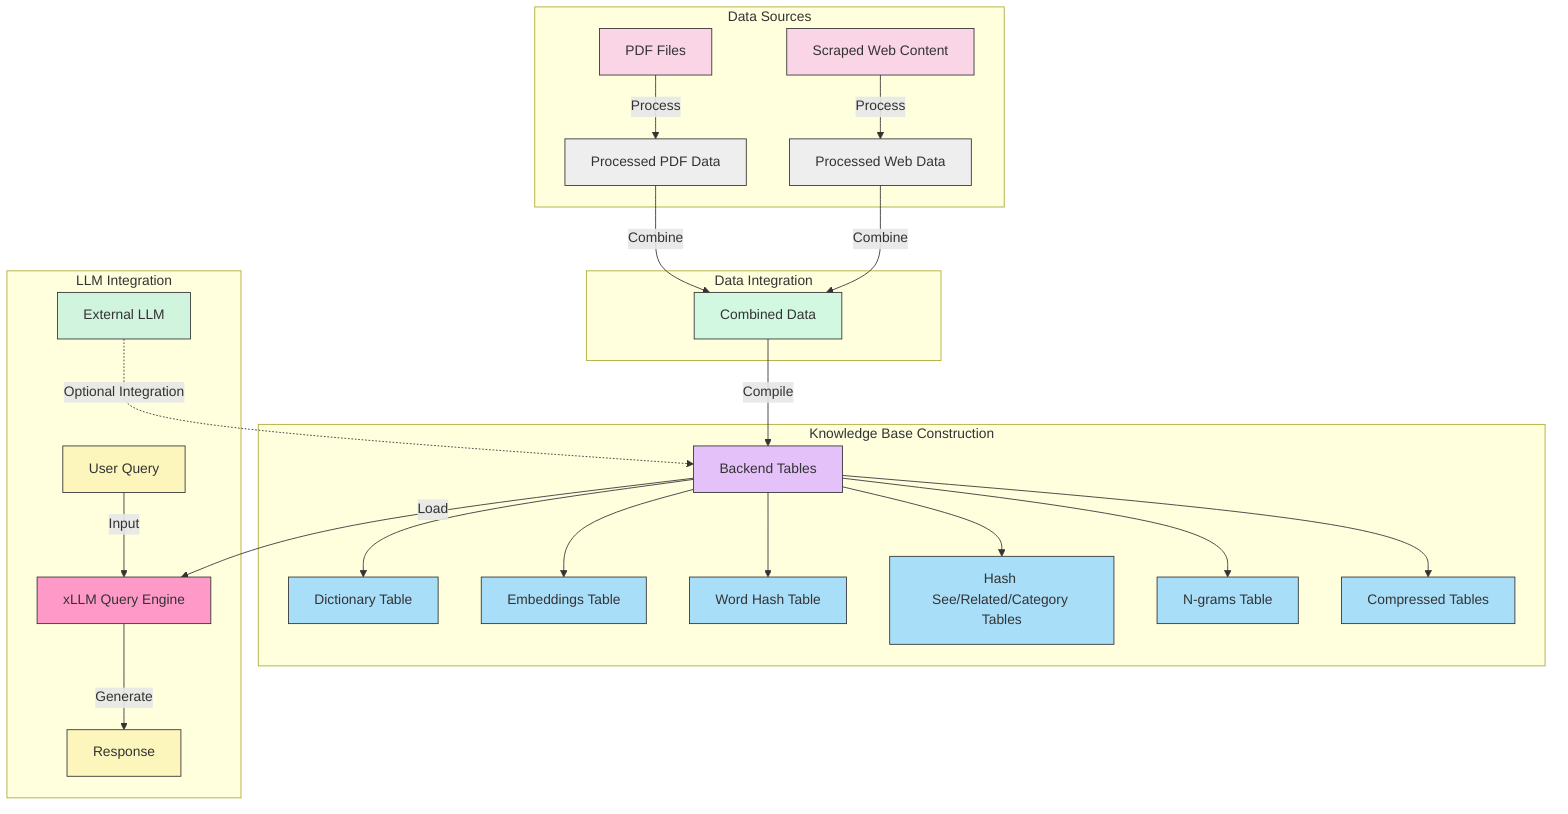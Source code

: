 graph TD
    subgraph "Data Sources"
        A[PDF Files] -->|Process| C[Processed PDF Data]
        B[Scraped Web Content] -->|Process| D[Processed Web Data]
    end

    subgraph "Data Integration"
        C -->|Combine| E[Combined Data]
        D -->|Combine| E
    end

    subgraph "Knowledge Base Construction"
        E -->|Compile| F[Backend Tables]
        F --> G[Dictionary Table]
        F --> H[Embeddings Table]
        F --> I[Word Hash Table]
        F --> J[Hash See/Related/Category Tables]
        F --> K[N-grams Table]
        F --> L[Compressed Tables]
    end

    subgraph "LLM Integration"
        F -->|Load| M[xLLM Query Engine]
        N[User Query] -->|Input| M
        M -->|Generate| O[Response]
        P[External LLM] -.->|Optional Integration| F
    end

    style A fill:#f9d5e5,stroke:#333,stroke-width:1px
    style B fill:#f9d5e5,stroke:#333,stroke-width:1px
    style C fill:#eeeeee,stroke:#333,stroke-width:1px
    style D fill:#eeeeee,stroke:#333,stroke-width:1px
    style E fill:#d3f8e2,stroke:#333,stroke-width:1px
    style F fill:#e4c1f9,stroke:#333,stroke-width:1px
    style G fill:#a9def9,stroke:#333,stroke-width:1px
    style H fill:#a9def9,stroke:#333,stroke-width:1px
    style I fill:#a9def9,stroke:#333,stroke-width:1px
    style J fill:#a9def9,stroke:#333,stroke-width:1px
    style K fill:#a9def9,stroke:#333,stroke-width:1px
    style L fill:#a9def9,stroke:#333,stroke-width:1px
    style M fill:#ff99c8,stroke:#333,stroke-width:1px
    style N fill:#fcf6bd,stroke:#333,stroke-width:1px
    style O fill:#fcf6bd,stroke:#333,stroke-width:1px
    style P fill:#d0f4de,stroke:#333,stroke-width:1px